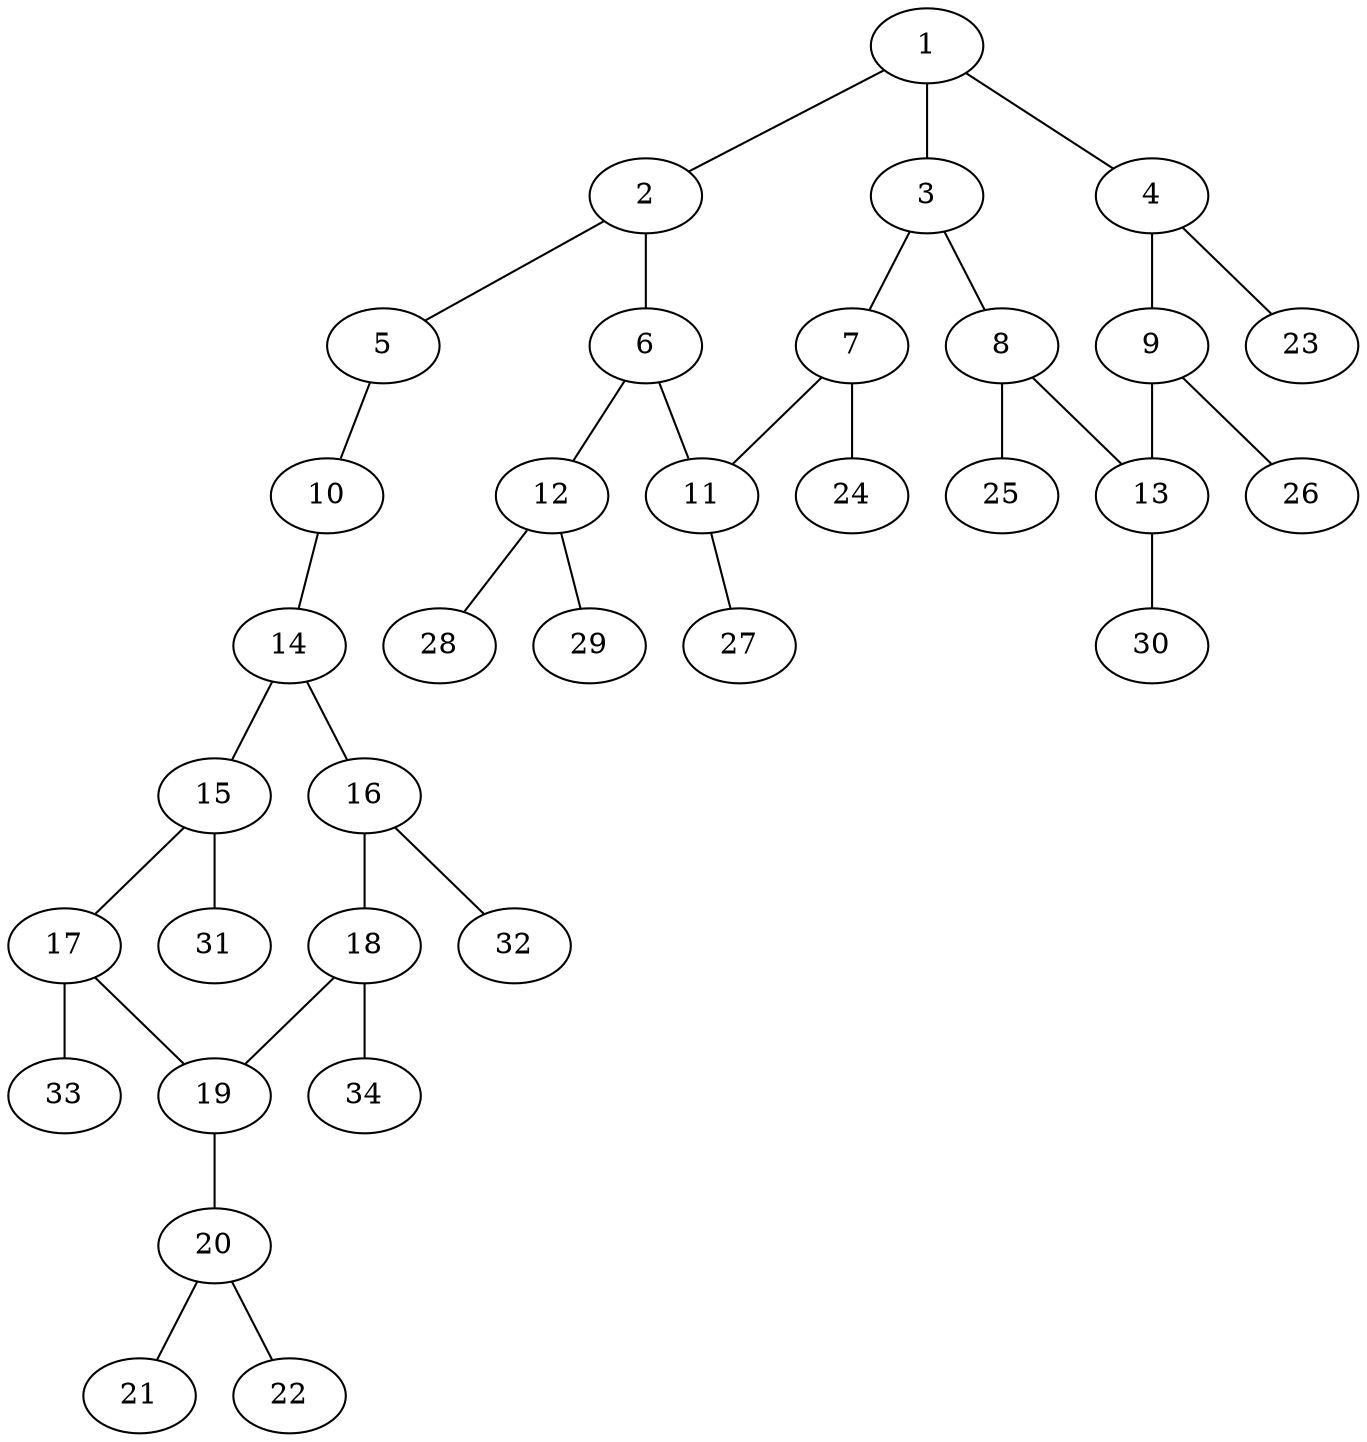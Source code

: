 graph molecule_2571 {
	1	 [chem=C];
	2	 [chem=C];
	1 -- 2	 [valence=1];
	3	 [chem=C];
	1 -- 3	 [valence=2];
	4	 [chem=C];
	1 -- 4	 [valence=1];
	5	 [chem=N];
	2 -- 5	 [valence=1];
	6	 [chem=C];
	2 -- 6	 [valence=2];
	7	 [chem=C];
	3 -- 7	 [valence=1];
	8	 [chem=C];
	3 -- 8	 [valence=1];
	9	 [chem=C];
	4 -- 9	 [valence=2];
	23	 [chem=H];
	4 -- 23	 [valence=1];
	10	 [chem=N];
	5 -- 10	 [valence=2];
	11	 [chem=C];
	6 -- 11	 [valence=1];
	12	 [chem=N];
	6 -- 12	 [valence=1];
	7 -- 11	 [valence=2];
	24	 [chem=H];
	7 -- 24	 [valence=1];
	13	 [chem=C];
	8 -- 13	 [valence=2];
	25	 [chem=H];
	8 -- 25	 [valence=1];
	9 -- 13	 [valence=1];
	26	 [chem=H];
	9 -- 26	 [valence=1];
	14	 [chem=C];
	10 -- 14	 [valence=1];
	27	 [chem=H];
	11 -- 27	 [valence=1];
	28	 [chem=H];
	12 -- 28	 [valence=1];
	29	 [chem=H];
	12 -- 29	 [valence=1];
	30	 [chem=H];
	13 -- 30	 [valence=1];
	15	 [chem=C];
	14 -- 15	 [valence=2];
	16	 [chem=C];
	14 -- 16	 [valence=1];
	17	 [chem=C];
	15 -- 17	 [valence=1];
	31	 [chem=H];
	15 -- 31	 [valence=1];
	18	 [chem=C];
	16 -- 18	 [valence=2];
	32	 [chem=H];
	16 -- 32	 [valence=1];
	19	 [chem=C];
	17 -- 19	 [valence=2];
	33	 [chem=H];
	17 -- 33	 [valence=1];
	18 -- 19	 [valence=1];
	34	 [chem=H];
	18 -- 34	 [valence=1];
	20	 [chem=N];
	19 -- 20	 [valence=1];
	21	 [chem=O];
	20 -- 21	 [valence=2];
	22	 [chem=O];
	20 -- 22	 [valence=1];
}
